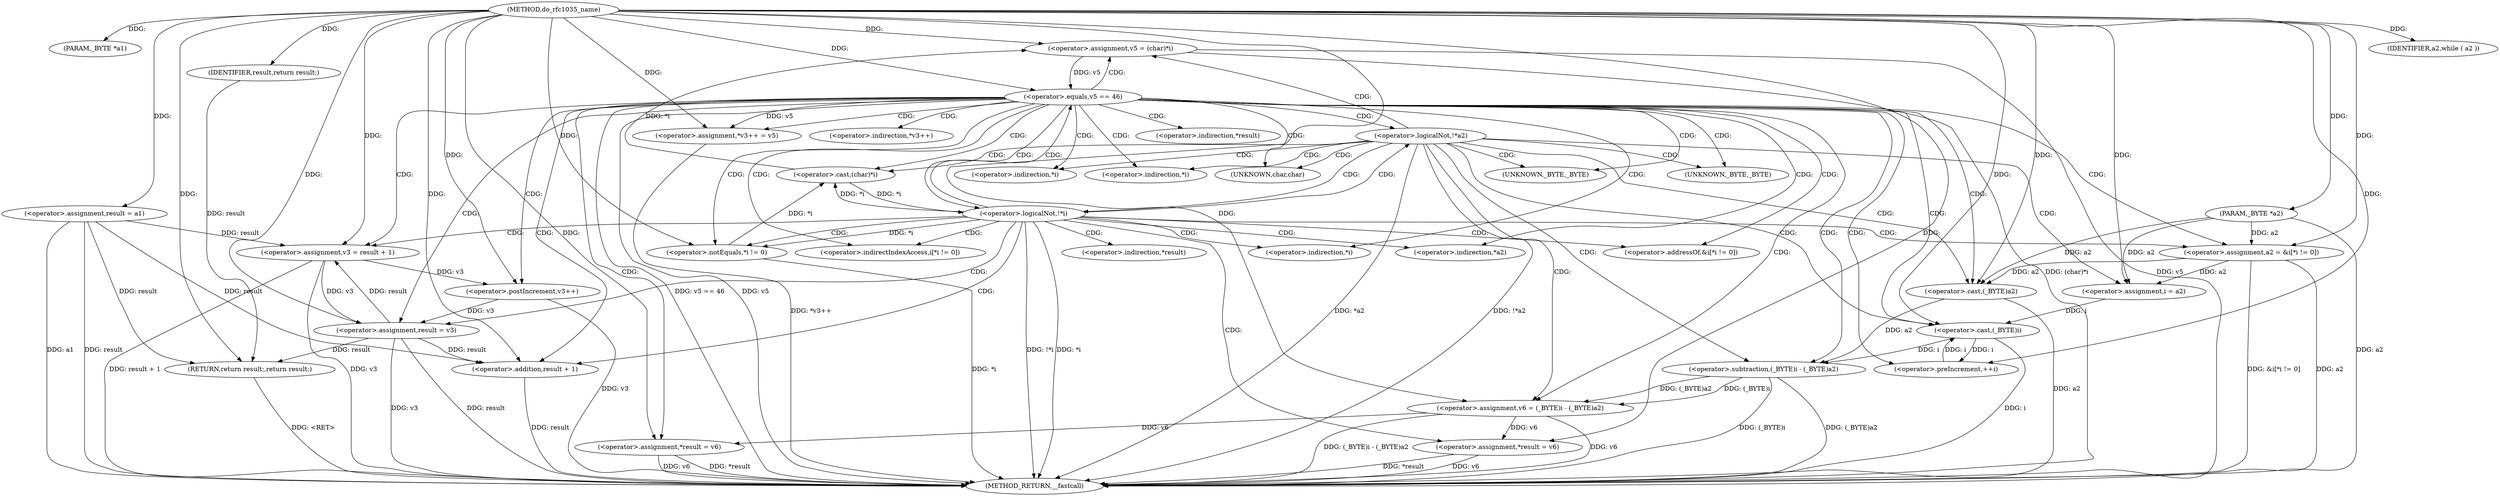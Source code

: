 digraph do_rfc1035_name {  
"1000106" [label = "(METHOD,do_rfc1035_name)" ]
"1000192" [label = "(METHOD_RETURN,__fastcall)" ]
"1000107" [label = "(PARAM,_BYTE *a1)" ]
"1000108" [label = "(PARAM,_BYTE *a2)" ]
"1000115" [label = "(<operator>.assignment,result = a1)" ]
"1000119" [label = "(IDENTIFIER,a2,while ( a2 ))" ]
"1000121" [label = "(<operator>.assignment,v3 = result + 1)" ]
"1000123" [label = "(<operator>.addition,result + 1)" ]
"1000127" [label = "(<operator>.logicalNot,!*a2)" ]
"1000132" [label = "(<operator>.assignment,i = a2)" ]
"1000135" [label = "(<operator>.preIncrement,++i)" ]
"1000138" [label = "(<operator>.assignment,v5 = (char)*i)" ]
"1000140" [label = "(<operator>.cast,(char)*i)" ]
"1000144" [label = "(<operator>.assignment,v6 = (_BYTE)i - (_BYTE)a2)" ]
"1000146" [label = "(<operator>.subtraction,(_BYTE)i - (_BYTE)a2)" ]
"1000147" [label = "(<operator>.cast,(_BYTE)i)" ]
"1000150" [label = "(<operator>.cast,(_BYTE)a2)" ]
"1000154" [label = "(<operator>.logicalNot,!*i)" ]
"1000158" [label = "(<operator>.assignment,*result = v6)" ]
"1000164" [label = "(<operator>.equals,v5 == 46)" ]
"1000168" [label = "(<operator>.assignment,*v3++ = v5)" ]
"1000170" [label = "(<operator>.postIncrement,v3++)" ]
"1000173" [label = "(<operator>.assignment,*result = v6)" ]
"1000178" [label = "(<operator>.assignment,result = v3)" ]
"1000181" [label = "(<operator>.assignment,a2 = &i[*i != 0])" ]
"1000186" [label = "(<operator>.notEquals,*i != 0)" ]
"1000190" [label = "(RETURN,return result;,return result;)" ]
"1000191" [label = "(IDENTIFIER,result,return result;)" ]
"1000128" [label = "(<operator>.indirection,*a2)" ]
"1000141" [label = "(UNKNOWN,char,char)" ]
"1000142" [label = "(<operator>.indirection,*i)" ]
"1000148" [label = "(UNKNOWN,_BYTE,_BYTE)" ]
"1000151" [label = "(UNKNOWN,_BYTE,_BYTE)" ]
"1000155" [label = "(<operator>.indirection,*i)" ]
"1000159" [label = "(<operator>.indirection,*result)" ]
"1000169" [label = "(<operator>.indirection,*v3++)" ]
"1000174" [label = "(<operator>.indirection,*result)" ]
"1000183" [label = "(<operator>.addressOf,&i[*i != 0])" ]
"1000184" [label = "(<operator>.indirectIndexAccess,i[*i != 0])" ]
"1000187" [label = "(<operator>.indirection,*i)" ]
  "1000127" -> "1000192"  [ label = "DDG: *a2"] 
  "1000121" -> "1000192"  [ label = "DDG: v3"] 
  "1000181" -> "1000192"  [ label = "DDG: &i[*i != 0]"] 
  "1000158" -> "1000192"  [ label = "DDG: *result"] 
  "1000170" -> "1000192"  [ label = "DDG: v3"] 
  "1000186" -> "1000192"  [ label = "DDG: *i"] 
  "1000164" -> "1000192"  [ label = "DDG: v5 == 46"] 
  "1000158" -> "1000192"  [ label = "DDG: v6"] 
  "1000115" -> "1000192"  [ label = "DDG: a1"] 
  "1000127" -> "1000192"  [ label = "DDG: !*a2"] 
  "1000138" -> "1000192"  [ label = "DDG: v5"] 
  "1000173" -> "1000192"  [ label = "DDG: *result"] 
  "1000123" -> "1000192"  [ label = "DDG: result"] 
  "1000150" -> "1000192"  [ label = "DDG: a2"] 
  "1000146" -> "1000192"  [ label = "DDG: (_BYTE)a2"] 
  "1000147" -> "1000192"  [ label = "DDG: i"] 
  "1000178" -> "1000192"  [ label = "DDG: v3"] 
  "1000181" -> "1000192"  [ label = "DDG: a2"] 
  "1000146" -> "1000192"  [ label = "DDG: (_BYTE)i"] 
  "1000154" -> "1000192"  [ label = "DDG: *i"] 
  "1000115" -> "1000192"  [ label = "DDG: result"] 
  "1000173" -> "1000192"  [ label = "DDG: v6"] 
  "1000178" -> "1000192"  [ label = "DDG: result"] 
  "1000168" -> "1000192"  [ label = "DDG: *v3++"] 
  "1000138" -> "1000192"  [ label = "DDG: (char)*i"] 
  "1000144" -> "1000192"  [ label = "DDG: v6"] 
  "1000154" -> "1000192"  [ label = "DDG: !*i"] 
  "1000144" -> "1000192"  [ label = "DDG: (_BYTE)i - (_BYTE)a2"] 
  "1000121" -> "1000192"  [ label = "DDG: result + 1"] 
  "1000108" -> "1000192"  [ label = "DDG: a2"] 
  "1000164" -> "1000192"  [ label = "DDG: v5"] 
  "1000190" -> "1000192"  [ label = "DDG: <RET>"] 
  "1000106" -> "1000107"  [ label = "DDG: "] 
  "1000106" -> "1000108"  [ label = "DDG: "] 
  "1000106" -> "1000115"  [ label = "DDG: "] 
  "1000106" -> "1000119"  [ label = "DDG: "] 
  "1000115" -> "1000121"  [ label = "DDG: result"] 
  "1000178" -> "1000121"  [ label = "DDG: result"] 
  "1000106" -> "1000121"  [ label = "DDG: "] 
  "1000115" -> "1000123"  [ label = "DDG: result"] 
  "1000178" -> "1000123"  [ label = "DDG: result"] 
  "1000106" -> "1000123"  [ label = "DDG: "] 
  "1000181" -> "1000132"  [ label = "DDG: a2"] 
  "1000108" -> "1000132"  [ label = "DDG: a2"] 
  "1000106" -> "1000132"  [ label = "DDG: "] 
  "1000147" -> "1000135"  [ label = "DDG: i"] 
  "1000106" -> "1000135"  [ label = "DDG: "] 
  "1000140" -> "1000138"  [ label = "DDG: *i"] 
  "1000106" -> "1000138"  [ label = "DDG: "] 
  "1000154" -> "1000140"  [ label = "DDG: *i"] 
  "1000186" -> "1000140"  [ label = "DDG: *i"] 
  "1000146" -> "1000144"  [ label = "DDG: (_BYTE)i"] 
  "1000146" -> "1000144"  [ label = "DDG: (_BYTE)a2"] 
  "1000106" -> "1000144"  [ label = "DDG: "] 
  "1000147" -> "1000146"  [ label = "DDG: i"] 
  "1000135" -> "1000147"  [ label = "DDG: i"] 
  "1000132" -> "1000147"  [ label = "DDG: i"] 
  "1000106" -> "1000147"  [ label = "DDG: "] 
  "1000150" -> "1000146"  [ label = "DDG: a2"] 
  "1000108" -> "1000150"  [ label = "DDG: a2"] 
  "1000106" -> "1000150"  [ label = "DDG: "] 
  "1000181" -> "1000150"  [ label = "DDG: a2"] 
  "1000140" -> "1000154"  [ label = "DDG: *i"] 
  "1000144" -> "1000158"  [ label = "DDG: v6"] 
  "1000106" -> "1000158"  [ label = "DDG: "] 
  "1000138" -> "1000164"  [ label = "DDG: v5"] 
  "1000106" -> "1000164"  [ label = "DDG: "] 
  "1000164" -> "1000168"  [ label = "DDG: v5"] 
  "1000106" -> "1000168"  [ label = "DDG: "] 
  "1000121" -> "1000170"  [ label = "DDG: v3"] 
  "1000106" -> "1000170"  [ label = "DDG: "] 
  "1000144" -> "1000173"  [ label = "DDG: v6"] 
  "1000106" -> "1000173"  [ label = "DDG: "] 
  "1000121" -> "1000178"  [ label = "DDG: v3"] 
  "1000170" -> "1000178"  [ label = "DDG: v3"] 
  "1000106" -> "1000178"  [ label = "DDG: "] 
  "1000108" -> "1000181"  [ label = "DDG: a2"] 
  "1000106" -> "1000181"  [ label = "DDG: "] 
  "1000154" -> "1000186"  [ label = "DDG: *i"] 
  "1000106" -> "1000186"  [ label = "DDG: "] 
  "1000191" -> "1000190"  [ label = "DDG: result"] 
  "1000115" -> "1000190"  [ label = "DDG: result"] 
  "1000178" -> "1000190"  [ label = "DDG: result"] 
  "1000106" -> "1000190"  [ label = "DDG: "] 
  "1000106" -> "1000191"  [ label = "DDG: "] 
  "1000127" -> "1000144"  [ label = "CDG: "] 
  "1000127" -> "1000142"  [ label = "CDG: "] 
  "1000127" -> "1000141"  [ label = "CDG: "] 
  "1000127" -> "1000140"  [ label = "CDG: "] 
  "1000127" -> "1000138"  [ label = "CDG: "] 
  "1000127" -> "1000132"  [ label = "CDG: "] 
  "1000127" -> "1000155"  [ label = "CDG: "] 
  "1000127" -> "1000154"  [ label = "CDG: "] 
  "1000127" -> "1000151"  [ label = "CDG: "] 
  "1000127" -> "1000150"  [ label = "CDG: "] 
  "1000127" -> "1000148"  [ label = "CDG: "] 
  "1000127" -> "1000147"  [ label = "CDG: "] 
  "1000127" -> "1000146"  [ label = "CDG: "] 
  "1000154" -> "1000164"  [ label = "CDG: "] 
  "1000154" -> "1000187"  [ label = "CDG: "] 
  "1000154" -> "1000186"  [ label = "CDG: "] 
  "1000154" -> "1000184"  [ label = "CDG: "] 
  "1000154" -> "1000183"  [ label = "CDG: "] 
  "1000154" -> "1000181"  [ label = "CDG: "] 
  "1000154" -> "1000178"  [ label = "CDG: "] 
  "1000154" -> "1000159"  [ label = "CDG: "] 
  "1000154" -> "1000158"  [ label = "CDG: "] 
  "1000154" -> "1000128"  [ label = "CDG: "] 
  "1000154" -> "1000127"  [ label = "CDG: "] 
  "1000154" -> "1000123"  [ label = "CDG: "] 
  "1000154" -> "1000121"  [ label = "CDG: "] 
  "1000164" -> "1000170"  [ label = "CDG: "] 
  "1000164" -> "1000169"  [ label = "CDG: "] 
  "1000164" -> "1000168"  [ label = "CDG: "] 
  "1000164" -> "1000144"  [ label = "CDG: "] 
  "1000164" -> "1000142"  [ label = "CDG: "] 
  "1000164" -> "1000141"  [ label = "CDG: "] 
  "1000164" -> "1000140"  [ label = "CDG: "] 
  "1000164" -> "1000138"  [ label = "CDG: "] 
  "1000164" -> "1000135"  [ label = "CDG: "] 
  "1000164" -> "1000155"  [ label = "CDG: "] 
  "1000164" -> "1000154"  [ label = "CDG: "] 
  "1000164" -> "1000151"  [ label = "CDG: "] 
  "1000164" -> "1000150"  [ label = "CDG: "] 
  "1000164" -> "1000148"  [ label = "CDG: "] 
  "1000164" -> "1000147"  [ label = "CDG: "] 
  "1000164" -> "1000146"  [ label = "CDG: "] 
  "1000164" -> "1000174"  [ label = "CDG: "] 
  "1000164" -> "1000173"  [ label = "CDG: "] 
  "1000164" -> "1000187"  [ label = "CDG: "] 
  "1000164" -> "1000186"  [ label = "CDG: "] 
  "1000164" -> "1000184"  [ label = "CDG: "] 
  "1000164" -> "1000183"  [ label = "CDG: "] 
  "1000164" -> "1000181"  [ label = "CDG: "] 
  "1000164" -> "1000178"  [ label = "CDG: "] 
  "1000164" -> "1000128"  [ label = "CDG: "] 
  "1000164" -> "1000127"  [ label = "CDG: "] 
  "1000164" -> "1000123"  [ label = "CDG: "] 
  "1000164" -> "1000121"  [ label = "CDG: "] 
}
